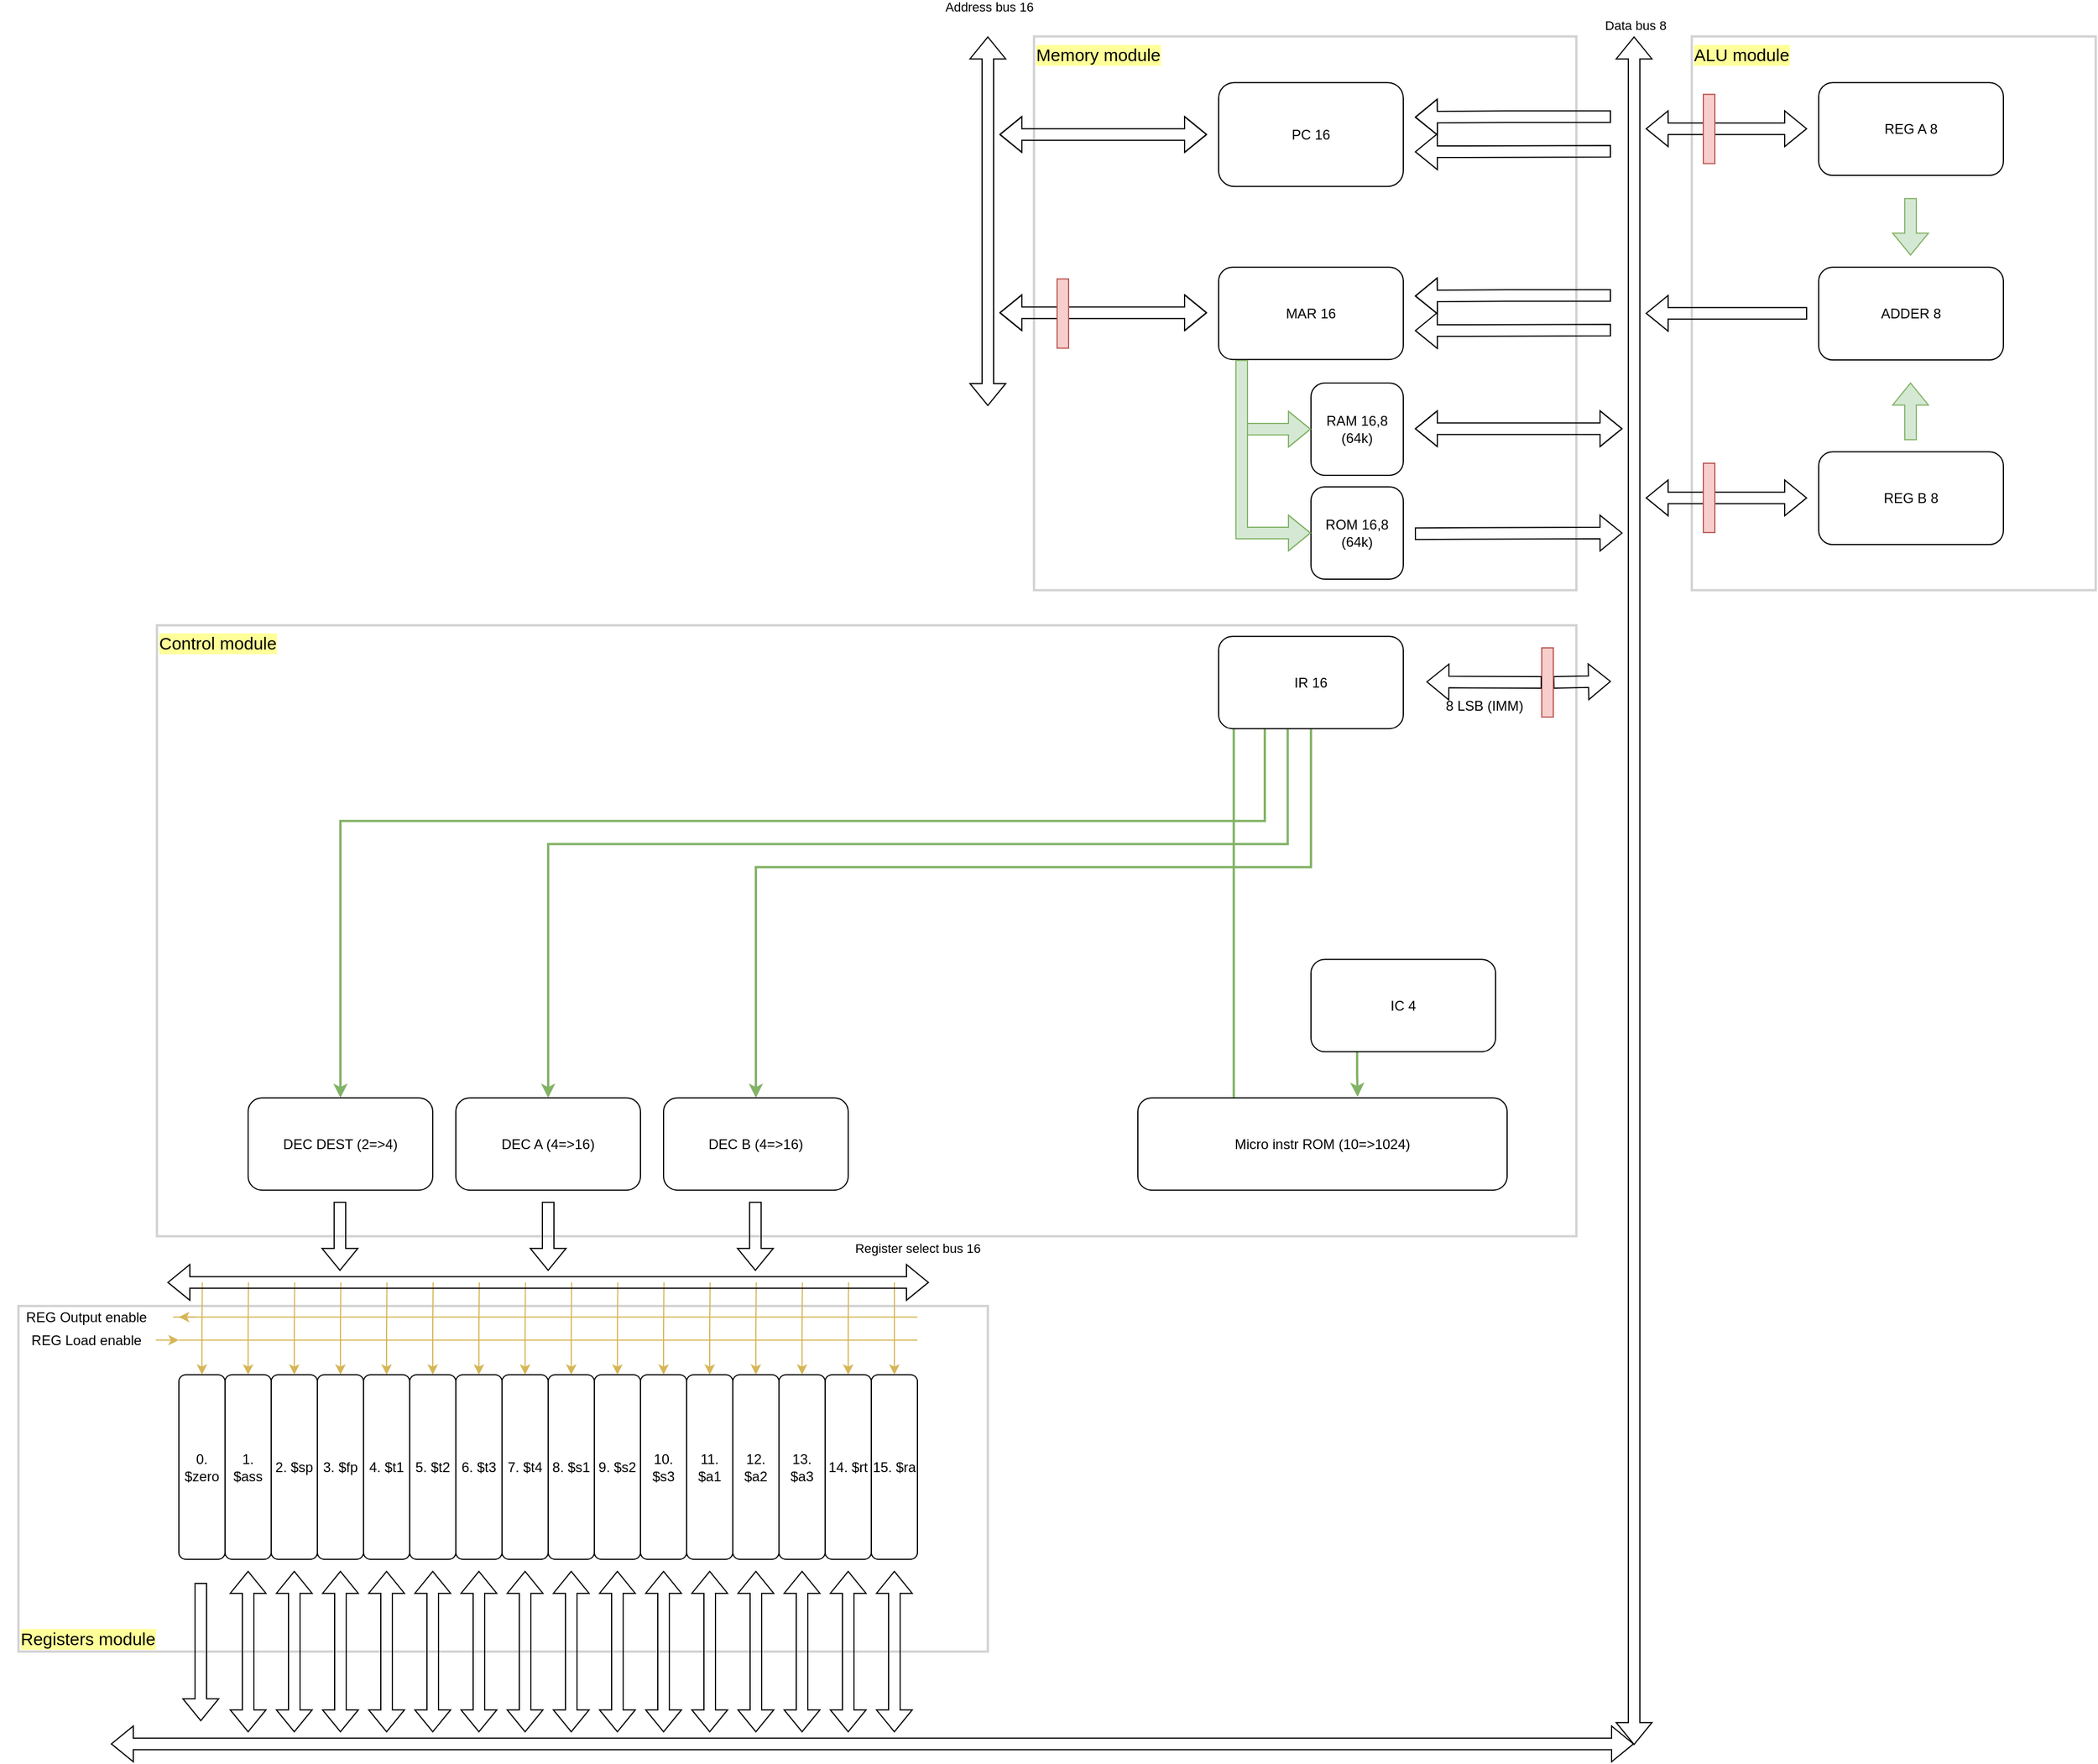<mxfile version="16.1.0" type="device"><diagram id="OTmAR_6ir34LiFtRvLIC" name="Page-1"><mxGraphModel dx="2062" dy="1122" grid="1" gridSize="10" guides="1" tooltips="1" connect="1" arrows="1" fold="1" page="1" pageScale="1" pageWidth="20000" pageHeight="20000" math="0" shadow="0"><root><mxCell id="0"/><mxCell id="1" parent="0"/><mxCell id="3tE2fnRLFMm4YoS_4OMJ-158" value="Control module" style="rounded=0;whiteSpace=wrap;html=1;fillColor=none;strokeColor=#d3d3d3;strokeWidth=2;align=left;verticalAlign=top;fontSize=15;labelBackgroundColor=#FFFF99;" parent="1" vertex="1"><mxGeometry x="240" y="590" width="1230" height="529.57" as="geometry"/></mxCell><mxCell id="3tE2fnRLFMm4YoS_4OMJ-159" value="Registers module" style="rounded=0;whiteSpace=wrap;html=1;fillColor=none;strokeColor=#d3d3d3;strokeWidth=2;align=left;verticalAlign=bottom;fontSize=15;labelBackgroundColor=#FFFF99;" parent="1" vertex="1"><mxGeometry x="120" y="1180" width="840" height="299.57" as="geometry"/></mxCell><mxCell id="3tE2fnRLFMm4YoS_4OMJ-157" value="ALU module" style="rounded=0;whiteSpace=wrap;html=1;fillColor=none;strokeColor=#d3d3d3;strokeWidth=2;align=left;verticalAlign=top;fontSize=15;labelBackgroundColor=#FFFF99;" parent="1" vertex="1"><mxGeometry x="1570" y="79.57" width="350" height="480" as="geometry"/></mxCell><mxCell id="3tE2fnRLFMm4YoS_4OMJ-156" value="Memory module" style="rounded=0;whiteSpace=wrap;html=1;fillColor=none;strokeColor=#d3d3d3;strokeWidth=2;align=left;verticalAlign=top;fontSize=15;labelBackgroundColor=#FFFF99;" parent="1" vertex="1"><mxGeometry x="1000" y="79.57" width="470" height="480" as="geometry"/></mxCell><mxCell id="3tE2fnRLFMm4YoS_4OMJ-2" value="PC 16" style="rounded=1;whiteSpace=wrap;html=1;" parent="1" vertex="1"><mxGeometry x="1160" y="119.57" width="160" height="90" as="geometry"/></mxCell><mxCell id="3tE2fnRLFMm4YoS_4OMJ-3" value="MAR 16" style="rounded=1;whiteSpace=wrap;html=1;" parent="1" vertex="1"><mxGeometry x="1160" y="279.57" width="160" height="80" as="geometry"/></mxCell><mxCell id="3tE2fnRLFMm4YoS_4OMJ-4" value="" style="shape=flexArrow;endArrow=classic;startArrow=classic;html=1;rounded=0;" parent="1" edge="1"><mxGeometry width="100" height="100" relative="1" as="geometry"><mxPoint x="960" y="400" as="sourcePoint"/><mxPoint x="960" y="79.57" as="targetPoint"/></mxGeometry></mxCell><mxCell id="3tE2fnRLFMm4YoS_4OMJ-5" value="Address bus 16" style="edgeLabel;html=1;align=center;verticalAlign=middle;resizable=0;points=[];" parent="3tE2fnRLFMm4YoS_4OMJ-4" vertex="1" connectable="0"><mxGeometry x="0.905" y="-1" relative="1" as="geometry"><mxPoint y="-41" as="offset"/></mxGeometry></mxCell><mxCell id="3tE2fnRLFMm4YoS_4OMJ-6" value="" style="shape=flexArrow;endArrow=classic;startArrow=classic;html=1;rounded=0;shadow=0;sketch=0;" parent="1" edge="1"><mxGeometry width="100" height="100" relative="1" as="geometry"><mxPoint x="970" y="164.57" as="sourcePoint"/><mxPoint x="1150" y="164.57" as="targetPoint"/><Array as="points"><mxPoint x="1060" y="164.57"/></Array></mxGeometry></mxCell><mxCell id="3tE2fnRLFMm4YoS_4OMJ-7" value="" style="shape=flexArrow;endArrow=classic;startArrow=classic;html=1;rounded=0;" parent="1" edge="1"><mxGeometry width="100" height="100" relative="1" as="geometry"><mxPoint x="970" y="319.07" as="sourcePoint"/><mxPoint x="1150" y="319.07" as="targetPoint"/><Array as="points"><mxPoint x="1060" y="319.07"/></Array></mxGeometry></mxCell><mxCell id="3tE2fnRLFMm4YoS_4OMJ-120" style="rounded=0;jumpStyle=none;orthogonalLoop=1;jettySize=auto;html=1;exitX=0.25;exitY=1;exitDx=0;exitDy=0;entryX=0.5;entryY=0;entryDx=0;entryDy=0;startArrow=none;startFill=0;endArrow=classic;endFill=1;strokeWidth=2;edgeStyle=elbowEdgeStyle;elbow=vertical;fillColor=#d5e8d4;strokeColor=#82b366;" parent="1" source="3tE2fnRLFMm4YoS_4OMJ-9" target="3tE2fnRLFMm4YoS_4OMJ-19" edge="1"><mxGeometry relative="1" as="geometry"><Array as="points"><mxPoint x="1130" y="759.57"/><mxPoint x="1070" y="789.57"/></Array></mxGeometry></mxCell><mxCell id="3tE2fnRLFMm4YoS_4OMJ-121" style="edgeStyle=elbowEdgeStyle;rounded=0;jumpStyle=none;orthogonalLoop=1;jettySize=auto;elbow=vertical;html=1;exitX=0.374;exitY=0.995;exitDx=0;exitDy=0;entryX=0.5;entryY=0;entryDx=0;entryDy=0;startArrow=none;startFill=0;endArrow=classic;endFill=1;strokeWidth=2;exitPerimeter=0;fillColor=#d5e8d4;strokeColor=#82b366;" parent="1" source="3tE2fnRLFMm4YoS_4OMJ-9" target="3tE2fnRLFMm4YoS_4OMJ-47" edge="1"><mxGeometry relative="1" as="geometry"><Array as="points"><mxPoint x="1120" y="779.57"/></Array></mxGeometry></mxCell><mxCell id="3tE2fnRLFMm4YoS_4OMJ-122" style="edgeStyle=elbowEdgeStyle;rounded=0;jumpStyle=none;orthogonalLoop=1;jettySize=auto;elbow=vertical;html=1;exitX=0.5;exitY=1;exitDx=0;exitDy=0;entryX=0.5;entryY=0;entryDx=0;entryDy=0;startArrow=none;startFill=0;endArrow=classic;endFill=1;strokeWidth=2;fillColor=#d5e8d4;strokeColor=#82b366;" parent="1" source="3tE2fnRLFMm4YoS_4OMJ-9" target="3tE2fnRLFMm4YoS_4OMJ-48" edge="1"><mxGeometry relative="1" as="geometry"><Array as="points"><mxPoint x="1080" y="799.57"/></Array></mxGeometry></mxCell><mxCell id="3tE2fnRLFMm4YoS_4OMJ-127" style="edgeStyle=elbowEdgeStyle;rounded=0;jumpStyle=none;orthogonalLoop=1;jettySize=auto;elbow=vertical;html=1;exitX=0.082;exitY=0.995;exitDx=0;exitDy=0;entryX=0.259;entryY=-0.008;entryDx=0;entryDy=0;startArrow=none;startFill=0;endArrow=classic;endFill=1;strokeWidth=2;exitPerimeter=0;entryPerimeter=0;fillColor=#d5e8d4;strokeColor=#82b366;" parent="1" source="3tE2fnRLFMm4YoS_4OMJ-9" target="3tE2fnRLFMm4YoS_4OMJ-116" edge="1"><mxGeometry relative="1" as="geometry"><Array as="points"><mxPoint x="1174" y="1069.57"/><mxPoint x="1170" y="1059.57"/><mxPoint x="1173" y="869.57"/><mxPoint x="1170" y="729.57"/><mxPoint x="1173" y="709.57"/><mxPoint x="1170" y="689.57"/></Array></mxGeometry></mxCell><mxCell id="3tE2fnRLFMm4YoS_4OMJ-9" value="IR 16" style="rounded=1;whiteSpace=wrap;html=1;" parent="1" vertex="1"><mxGeometry x="1160" y="599.57" width="160" height="80" as="geometry"/></mxCell><mxCell id="3tE2fnRLFMm4YoS_4OMJ-12" value="RAM 16,8 (64k)" style="rounded=1;whiteSpace=wrap;html=1;" parent="1" vertex="1"><mxGeometry x="1240" y="380" width="80" height="80" as="geometry"/></mxCell><mxCell id="3tE2fnRLFMm4YoS_4OMJ-14" value="" style="shape=flexArrow;endArrow=classic;html=1;rounded=0;fillColor=#d5e8d4;strokeColor=#82b366;entryX=0;entryY=0.5;entryDx=0;entryDy=0;edgeStyle=orthogonalEdgeStyle;exitX=0.125;exitY=1.005;exitDx=0;exitDy=0;exitPerimeter=0;" parent="1" source="3tE2fnRLFMm4YoS_4OMJ-3" target="3tE2fnRLFMm4YoS_4OMJ-12" edge="1"><mxGeometry width="50" height="50" relative="1" as="geometry"><mxPoint x="1240" y="369.57" as="sourcePoint"/><mxPoint x="1240" y="429.57" as="targetPoint"/></mxGeometry></mxCell><mxCell id="3tE2fnRLFMm4YoS_4OMJ-16" value="" style="shape=flexArrow;endArrow=classic;startArrow=classic;html=1;rounded=0;" parent="1" edge="1"><mxGeometry width="100" height="100" relative="1" as="geometry"><mxPoint x="1520" y="1560.57" as="sourcePoint"/><mxPoint x="1520" y="79.57" as="targetPoint"/></mxGeometry></mxCell><mxCell id="3tE2fnRLFMm4YoS_4OMJ-17" value="Data bus 8" style="edgeLabel;html=1;align=center;verticalAlign=middle;resizable=0;points=[];" parent="3tE2fnRLFMm4YoS_4OMJ-16" vertex="1" connectable="0"><mxGeometry x="0.905" y="-1" relative="1" as="geometry"><mxPoint y="-80" as="offset"/></mxGeometry></mxCell><mxCell id="3tE2fnRLFMm4YoS_4OMJ-19" value="DEC DEST (2=&amp;gt;4)" style="rounded=1;whiteSpace=wrap;html=1;" parent="1" vertex="1"><mxGeometry x="319" y="999.57" width="160" height="80" as="geometry"/></mxCell><mxCell id="3tE2fnRLFMm4YoS_4OMJ-62" style="edgeStyle=orthogonalEdgeStyle;rounded=0;orthogonalLoop=1;jettySize=auto;html=1;exitX=0;exitY=0.5;exitDx=0;exitDy=0;endArrow=none;endFill=0;startArrow=classic;startFill=1;fillColor=#fff2cc;strokeColor=#d6b656;" parent="1" source="3tE2fnRLFMm4YoS_4OMJ-20" edge="1"><mxGeometry relative="1" as="geometry"><mxPoint x="279.333" y="1159.57" as="targetPoint"/></mxGeometry></mxCell><mxCell id="3tE2fnRLFMm4YoS_4OMJ-20" value="0. $zero" style="rounded=1;whiteSpace=wrap;html=1;align=center;horizontal=1;verticalAlign=middle;direction=south;" parent="1" vertex="1"><mxGeometry x="259" y="1239.57" width="40" height="160" as="geometry"/></mxCell><mxCell id="3tE2fnRLFMm4YoS_4OMJ-63" style="edgeStyle=orthogonalEdgeStyle;rounded=0;orthogonalLoop=1;jettySize=auto;html=1;exitX=0;exitY=0.5;exitDx=0;exitDy=0;startArrow=classic;startFill=1;endArrow=none;endFill=0;fillColor=#fff2cc;strokeColor=#d6b656;" parent="1" source="3tE2fnRLFMm4YoS_4OMJ-21" edge="1"><mxGeometry relative="1" as="geometry"><mxPoint x="319.333" y="1159.57" as="targetPoint"/></mxGeometry></mxCell><mxCell id="3tE2fnRLFMm4YoS_4OMJ-21" value="1. $ass" style="rounded=1;whiteSpace=wrap;html=1;align=center;horizontal=1;verticalAlign=middle;direction=south;" parent="1" vertex="1"><mxGeometry x="299" y="1239.57" width="40" height="160" as="geometry"/></mxCell><mxCell id="3tE2fnRLFMm4YoS_4OMJ-64" style="edgeStyle=orthogonalEdgeStyle;rounded=0;orthogonalLoop=1;jettySize=auto;html=1;exitX=0;exitY=0.5;exitDx=0;exitDy=0;startArrow=classic;startFill=1;endArrow=none;endFill=0;fillColor=#fff2cc;strokeColor=#d6b656;" parent="1" source="3tE2fnRLFMm4YoS_4OMJ-22" edge="1"><mxGeometry relative="1" as="geometry"><mxPoint x="359.333" y="1159.57" as="targetPoint"/></mxGeometry></mxCell><mxCell id="3tE2fnRLFMm4YoS_4OMJ-22" value="2. $sp" style="rounded=1;whiteSpace=wrap;html=1;align=center;horizontal=1;verticalAlign=middle;direction=south;" parent="1" vertex="1"><mxGeometry x="339" y="1239.57" width="40" height="160" as="geometry"/></mxCell><mxCell id="3tE2fnRLFMm4YoS_4OMJ-65" style="edgeStyle=orthogonalEdgeStyle;rounded=0;orthogonalLoop=1;jettySize=auto;html=1;exitX=0;exitY=0.5;exitDx=0;exitDy=0;startArrow=classic;startFill=1;endArrow=none;endFill=0;fillColor=#fff2cc;strokeColor=#d6b656;" parent="1" source="3tE2fnRLFMm4YoS_4OMJ-23" edge="1"><mxGeometry relative="1" as="geometry"><mxPoint x="399.333" y="1159.57" as="targetPoint"/></mxGeometry></mxCell><mxCell id="3tE2fnRLFMm4YoS_4OMJ-23" value="3. $fp" style="rounded=1;whiteSpace=wrap;html=1;align=center;horizontal=1;verticalAlign=middle;direction=south;" parent="1" vertex="1"><mxGeometry x="379" y="1239.57" width="40" height="160" as="geometry"/></mxCell><mxCell id="3tE2fnRLFMm4YoS_4OMJ-66" style="edgeStyle=orthogonalEdgeStyle;rounded=0;orthogonalLoop=1;jettySize=auto;html=1;exitX=0;exitY=0.5;exitDx=0;exitDy=0;startArrow=classic;startFill=1;endArrow=none;endFill=0;fillColor=#fff2cc;strokeColor=#d6b656;" parent="1" source="3tE2fnRLFMm4YoS_4OMJ-24" edge="1"><mxGeometry relative="1" as="geometry"><mxPoint x="439.333" y="1159.57" as="targetPoint"/></mxGeometry></mxCell><mxCell id="3tE2fnRLFMm4YoS_4OMJ-24" value="4. $t1" style="rounded=1;whiteSpace=wrap;html=1;align=center;horizontal=1;verticalAlign=middle;direction=south;" parent="1" vertex="1"><mxGeometry x="419" y="1239.57" width="40" height="160" as="geometry"/></mxCell><mxCell id="3tE2fnRLFMm4YoS_4OMJ-67" style="edgeStyle=orthogonalEdgeStyle;rounded=0;orthogonalLoop=1;jettySize=auto;html=1;exitX=0;exitY=0.5;exitDx=0;exitDy=0;startArrow=classic;startFill=1;endArrow=none;endFill=0;fillColor=#fff2cc;strokeColor=#d6b656;" parent="1" source="3tE2fnRLFMm4YoS_4OMJ-25" edge="1"><mxGeometry relative="1" as="geometry"><mxPoint x="479.333" y="1159.57" as="targetPoint"/></mxGeometry></mxCell><mxCell id="3tE2fnRLFMm4YoS_4OMJ-25" value="5. $t2" style="rounded=1;whiteSpace=wrap;html=1;align=center;horizontal=1;verticalAlign=middle;direction=south;" parent="1" vertex="1"><mxGeometry x="459" y="1239.57" width="40" height="160" as="geometry"/></mxCell><mxCell id="3tE2fnRLFMm4YoS_4OMJ-68" style="edgeStyle=orthogonalEdgeStyle;rounded=0;orthogonalLoop=1;jettySize=auto;html=1;exitX=0;exitY=0.5;exitDx=0;exitDy=0;startArrow=classic;startFill=1;endArrow=none;endFill=0;fillColor=#fff2cc;strokeColor=#d6b656;" parent="1" source="3tE2fnRLFMm4YoS_4OMJ-26" edge="1"><mxGeometry relative="1" as="geometry"><mxPoint x="519.333" y="1159.57" as="targetPoint"/></mxGeometry></mxCell><mxCell id="3tE2fnRLFMm4YoS_4OMJ-26" value="6. $t3" style="rounded=1;whiteSpace=wrap;html=1;align=center;horizontal=1;verticalAlign=middle;direction=south;" parent="1" vertex="1"><mxGeometry x="499" y="1239.57" width="40" height="160" as="geometry"/></mxCell><mxCell id="3tE2fnRLFMm4YoS_4OMJ-69" style="edgeStyle=orthogonalEdgeStyle;rounded=0;orthogonalLoop=1;jettySize=auto;html=1;exitX=0;exitY=0.5;exitDx=0;exitDy=0;startArrow=classic;startFill=1;endArrow=none;endFill=0;fillColor=#fff2cc;strokeColor=#d6b656;" parent="1" source="3tE2fnRLFMm4YoS_4OMJ-27" edge="1"><mxGeometry relative="1" as="geometry"><mxPoint x="559.333" y="1159.57" as="targetPoint"/></mxGeometry></mxCell><mxCell id="3tE2fnRLFMm4YoS_4OMJ-27" value="7. $t4" style="rounded=1;whiteSpace=wrap;html=1;align=center;horizontal=1;verticalAlign=middle;direction=south;" parent="1" vertex="1"><mxGeometry x="539" y="1239.57" width="40" height="160" as="geometry"/></mxCell><mxCell id="3tE2fnRLFMm4YoS_4OMJ-70" style="edgeStyle=orthogonalEdgeStyle;rounded=0;orthogonalLoop=1;jettySize=auto;html=1;exitX=0;exitY=0.5;exitDx=0;exitDy=0;startArrow=classic;startFill=1;endArrow=none;endFill=0;fillColor=#fff2cc;strokeColor=#d6b656;" parent="1" source="3tE2fnRLFMm4YoS_4OMJ-28" edge="1"><mxGeometry relative="1" as="geometry"><mxPoint x="599.333" y="1159.57" as="targetPoint"/></mxGeometry></mxCell><mxCell id="3tE2fnRLFMm4YoS_4OMJ-28" value="8. $s1" style="rounded=1;whiteSpace=wrap;html=1;align=center;horizontal=1;verticalAlign=middle;direction=south;" parent="1" vertex="1"><mxGeometry x="579" y="1239.57" width="40" height="160" as="geometry"/></mxCell><mxCell id="3tE2fnRLFMm4YoS_4OMJ-71" style="edgeStyle=orthogonalEdgeStyle;rounded=0;orthogonalLoop=1;jettySize=auto;html=1;exitX=0;exitY=0.5;exitDx=0;exitDy=0;startArrow=classic;startFill=1;endArrow=none;endFill=0;fillColor=#fff2cc;strokeColor=#d6b656;" parent="1" source="3tE2fnRLFMm4YoS_4OMJ-29" edge="1"><mxGeometry relative="1" as="geometry"><mxPoint x="639.333" y="1159.57" as="targetPoint"/></mxGeometry></mxCell><mxCell id="3tE2fnRLFMm4YoS_4OMJ-29" value="9. $s2" style="rounded=1;whiteSpace=wrap;html=1;align=center;horizontal=1;verticalAlign=middle;direction=south;" parent="1" vertex="1"><mxGeometry x="619" y="1239.57" width="40" height="160" as="geometry"/></mxCell><mxCell id="3tE2fnRLFMm4YoS_4OMJ-72" style="edgeStyle=orthogonalEdgeStyle;rounded=0;orthogonalLoop=1;jettySize=auto;html=1;exitX=0;exitY=0.5;exitDx=0;exitDy=0;startArrow=classic;startFill=1;endArrow=none;endFill=0;fillColor=#fff2cc;strokeColor=#d6b656;" parent="1" source="3tE2fnRLFMm4YoS_4OMJ-30" edge="1"><mxGeometry relative="1" as="geometry"><mxPoint x="679.333" y="1159.57" as="targetPoint"/></mxGeometry></mxCell><mxCell id="3tE2fnRLFMm4YoS_4OMJ-30" value="10. $s3" style="rounded=1;whiteSpace=wrap;html=1;align=center;horizontal=1;verticalAlign=middle;direction=south;" parent="1" vertex="1"><mxGeometry x="659" y="1239.57" width="40" height="160" as="geometry"/></mxCell><mxCell id="3tE2fnRLFMm4YoS_4OMJ-73" style="edgeStyle=orthogonalEdgeStyle;rounded=0;orthogonalLoop=1;jettySize=auto;html=1;exitX=0;exitY=0.5;exitDx=0;exitDy=0;startArrow=classic;startFill=1;endArrow=none;endFill=0;fillColor=#fff2cc;strokeColor=#d6b656;" parent="1" source="3tE2fnRLFMm4YoS_4OMJ-31" edge="1"><mxGeometry relative="1" as="geometry"><mxPoint x="719.333" y="1159.57" as="targetPoint"/></mxGeometry></mxCell><mxCell id="3tE2fnRLFMm4YoS_4OMJ-31" value="11. $a1" style="rounded=1;whiteSpace=wrap;html=1;align=center;horizontal=1;verticalAlign=middle;direction=south;" parent="1" vertex="1"><mxGeometry x="699" y="1239.57" width="40" height="160" as="geometry"/></mxCell><mxCell id="3tE2fnRLFMm4YoS_4OMJ-74" style="edgeStyle=orthogonalEdgeStyle;rounded=0;orthogonalLoop=1;jettySize=auto;html=1;exitX=0;exitY=0.5;exitDx=0;exitDy=0;startArrow=classic;startFill=1;endArrow=none;endFill=0;fillColor=#fff2cc;strokeColor=#d6b656;" parent="1" source="3tE2fnRLFMm4YoS_4OMJ-32" edge="1"><mxGeometry relative="1" as="geometry"><mxPoint x="759.333" y="1159.57" as="targetPoint"/></mxGeometry></mxCell><mxCell id="3tE2fnRLFMm4YoS_4OMJ-32" value="12. $a2" style="rounded=1;whiteSpace=wrap;html=1;align=center;horizontal=1;verticalAlign=middle;direction=south;" parent="1" vertex="1"><mxGeometry x="739" y="1239.57" width="40" height="160" as="geometry"/></mxCell><mxCell id="3tE2fnRLFMm4YoS_4OMJ-75" style="edgeStyle=orthogonalEdgeStyle;rounded=0;orthogonalLoop=1;jettySize=auto;html=1;exitX=0;exitY=0.5;exitDx=0;exitDy=0;startArrow=classic;startFill=1;endArrow=none;endFill=0;fillColor=#fff2cc;strokeColor=#d6b656;" parent="1" source="3tE2fnRLFMm4YoS_4OMJ-33" edge="1"><mxGeometry relative="1" as="geometry"><mxPoint x="799.333" y="1159.57" as="targetPoint"/></mxGeometry></mxCell><mxCell id="3tE2fnRLFMm4YoS_4OMJ-33" value="13. $a3" style="rounded=1;whiteSpace=wrap;html=1;align=center;horizontal=1;verticalAlign=middle;direction=south;" parent="1" vertex="1"><mxGeometry x="779" y="1239.57" width="40" height="160" as="geometry"/></mxCell><mxCell id="3tE2fnRLFMm4YoS_4OMJ-76" style="edgeStyle=orthogonalEdgeStyle;rounded=0;orthogonalLoop=1;jettySize=auto;html=1;exitX=0;exitY=0.5;exitDx=0;exitDy=0;startArrow=classic;startFill=1;endArrow=none;endFill=0;fillColor=#fff2cc;strokeColor=#d6b656;" parent="1" source="3tE2fnRLFMm4YoS_4OMJ-34" edge="1"><mxGeometry relative="1" as="geometry"><mxPoint x="839.333" y="1159.57" as="targetPoint"/></mxGeometry></mxCell><mxCell id="3tE2fnRLFMm4YoS_4OMJ-34" value="14. $rt" style="rounded=1;whiteSpace=wrap;html=1;align=center;horizontal=1;verticalAlign=middle;direction=south;" parent="1" vertex="1"><mxGeometry x="819" y="1239.57" width="40" height="160" as="geometry"/></mxCell><mxCell id="3tE2fnRLFMm4YoS_4OMJ-77" style="edgeStyle=orthogonalEdgeStyle;rounded=0;orthogonalLoop=1;jettySize=auto;html=1;exitX=0;exitY=0.5;exitDx=0;exitDy=0;startArrow=classic;startFill=1;endArrow=none;endFill=0;fillColor=#fff2cc;strokeColor=#d6b656;" parent="1" source="3tE2fnRLFMm4YoS_4OMJ-35" edge="1"><mxGeometry relative="1" as="geometry"><mxPoint x="879" y="1159.57" as="targetPoint"/></mxGeometry></mxCell><mxCell id="3tE2fnRLFMm4YoS_4OMJ-35" value="15. $ra" style="rounded=1;whiteSpace=wrap;html=1;align=center;horizontal=1;verticalAlign=middle;direction=south;" parent="1" vertex="1"><mxGeometry x="859" y="1239.57" width="40" height="160" as="geometry"/></mxCell><mxCell id="3tE2fnRLFMm4YoS_4OMJ-128" style="edgeStyle=elbowEdgeStyle;rounded=0;jumpStyle=none;orthogonalLoop=1;jettySize=auto;elbow=vertical;html=1;exitX=0.25;exitY=1;exitDx=0;exitDy=0;entryX=0.595;entryY=-0.01;entryDx=0;entryDy=0;entryPerimeter=0;startArrow=none;startFill=0;endArrow=classic;endFill=1;strokeWidth=2;fillColor=#d5e8d4;strokeColor=#82b366;" parent="1" source="3tE2fnRLFMm4YoS_4OMJ-36" target="3tE2fnRLFMm4YoS_4OMJ-116" edge="1"><mxGeometry relative="1" as="geometry"/></mxCell><mxCell id="3tE2fnRLFMm4YoS_4OMJ-36" value="IC 4" style="rounded=1;whiteSpace=wrap;html=1;" parent="1" vertex="1"><mxGeometry x="1240" y="879.57" width="160" height="80" as="geometry"/></mxCell><mxCell id="3tE2fnRLFMm4YoS_4OMJ-37" value="REG A 8" style="rounded=1;whiteSpace=wrap;html=1;" parent="1" vertex="1"><mxGeometry x="1680" y="119.57" width="160" height="80.43" as="geometry"/></mxCell><mxCell id="3tE2fnRLFMm4YoS_4OMJ-38" value="ADDER 8" style="rounded=1;whiteSpace=wrap;html=1;" parent="1" vertex="1"><mxGeometry x="1680" y="279.57" width="160" height="80.43" as="geometry"/></mxCell><mxCell id="3tE2fnRLFMm4YoS_4OMJ-39" value="REG B 8" style="rounded=1;whiteSpace=wrap;html=1;" parent="1" vertex="1"><mxGeometry x="1680" y="439.57" width="160" height="80.43" as="geometry"/></mxCell><mxCell id="3tE2fnRLFMm4YoS_4OMJ-40" value="" style="shape=flexArrow;endArrow=classic;startArrow=classic;html=1;rounded=0;" parent="1" edge="1"><mxGeometry width="100" height="100" relative="1" as="geometry"><mxPoint x="1530" y="479.57" as="sourcePoint"/><mxPoint x="1670" y="479.57" as="targetPoint"/></mxGeometry></mxCell><mxCell id="3tE2fnRLFMm4YoS_4OMJ-42" value="" style="shape=flexArrow;endArrow=classic;startArrow=classic;html=1;rounded=0;" parent="1" edge="1"><mxGeometry width="100" height="100" relative="1" as="geometry"><mxPoint x="1530" y="159.57" as="sourcePoint"/><mxPoint x="1670" y="159.57" as="targetPoint"/></mxGeometry></mxCell><mxCell id="3tE2fnRLFMm4YoS_4OMJ-43" value="" style="shape=flexArrow;endArrow=classic;html=1;rounded=0;" parent="1" edge="1"><mxGeometry width="50" height="50" relative="1" as="geometry"><mxPoint x="1670" y="319.57" as="sourcePoint"/><mxPoint x="1530" y="319.57" as="targetPoint"/></mxGeometry></mxCell><mxCell id="3tE2fnRLFMm4YoS_4OMJ-45" value="" style="shape=flexArrow;endArrow=classic;startArrow=classic;html=1;rounded=0;" parent="1" edge="1"><mxGeometry width="100" height="100" relative="1" as="geometry"><mxPoint x="1330" y="419.58" as="sourcePoint"/><mxPoint x="1510" y="419.58" as="targetPoint"/><Array as="points"><mxPoint x="1420" y="419.58"/></Array></mxGeometry></mxCell><mxCell id="3tE2fnRLFMm4YoS_4OMJ-47" value="DEC A (4=&amp;gt;16)" style="rounded=1;whiteSpace=wrap;html=1;" parent="1" vertex="1"><mxGeometry x="499" y="999.57" width="160" height="80" as="geometry"/></mxCell><mxCell id="3tE2fnRLFMm4YoS_4OMJ-48" value="DEC B (4=&amp;gt;16)" style="rounded=1;whiteSpace=wrap;html=1;" parent="1" vertex="1"><mxGeometry x="679" y="999.57" width="160" height="80" as="geometry"/></mxCell><mxCell id="3tE2fnRLFMm4YoS_4OMJ-53" value="" style="shape=flexArrow;endArrow=classic;startArrow=classic;html=1;rounded=0;" parent="1" edge="1"><mxGeometry width="100" height="100" relative="1" as="geometry"><mxPoint x="249" y="1159.57" as="sourcePoint"/><mxPoint x="909" y="1159.57" as="targetPoint"/></mxGeometry></mxCell><mxCell id="3tE2fnRLFMm4YoS_4OMJ-54" value="Register select bus 16" style="edgeLabel;html=1;align=center;verticalAlign=middle;resizable=0;points=[];" parent="3tE2fnRLFMm4YoS_4OMJ-53" vertex="1" connectable="0"><mxGeometry x="0.97" y="-2" relative="1" as="geometry"><mxPoint y="-32" as="offset"/></mxGeometry></mxCell><mxCell id="3tE2fnRLFMm4YoS_4OMJ-56" value="" style="shape=flexArrow;endArrow=classic;html=1;rounded=0;" parent="1" edge="1"><mxGeometry width="50" height="50" relative="1" as="geometry"><mxPoint x="398.57" y="1089.57" as="sourcePoint"/><mxPoint x="398.57" y="1149.57" as="targetPoint"/></mxGeometry></mxCell><mxCell id="3tE2fnRLFMm4YoS_4OMJ-59" value="" style="shape=flexArrow;endArrow=classic;html=1;rounded=0;" parent="1" edge="1"><mxGeometry width="50" height="50" relative="1" as="geometry"><mxPoint x="579.0" y="1089.57" as="sourcePoint"/><mxPoint x="579.0" y="1149.57" as="targetPoint"/></mxGeometry></mxCell><mxCell id="3tE2fnRLFMm4YoS_4OMJ-60" value="" style="shape=flexArrow;endArrow=classic;html=1;rounded=0;" parent="1" edge="1"><mxGeometry width="50" height="50" relative="1" as="geometry"><mxPoint x="758.58" y="1089.57" as="sourcePoint"/><mxPoint x="758.58" y="1149.57" as="targetPoint"/></mxGeometry></mxCell><mxCell id="3tE2fnRLFMm4YoS_4OMJ-79" value="" style="endArrow=none;html=1;rounded=0;fillColor=#fff2cc;strokeColor=#d6b656;" parent="1" edge="1"><mxGeometry width="50" height="50" relative="1" as="geometry"><mxPoint x="259" y="1189.57" as="sourcePoint"/><mxPoint x="899" y="1189.57" as="targetPoint"/></mxGeometry></mxCell><mxCell id="3tE2fnRLFMm4YoS_4OMJ-80" value="" style="endArrow=none;html=1;rounded=0;fillColor=#fff2cc;strokeColor=#d6b656;" parent="1" edge="1"><mxGeometry width="50" height="50" relative="1" as="geometry"><mxPoint x="259" y="1209.57" as="sourcePoint"/><mxPoint x="899" y="1209.57" as="targetPoint"/></mxGeometry></mxCell><mxCell id="3tE2fnRLFMm4YoS_4OMJ-94" style="edgeStyle=orthogonalEdgeStyle;rounded=0;orthogonalLoop=1;jettySize=auto;html=1;startArrow=none;startFill=0;endArrow=classic;endFill=1;fillColor=#fff2cc;strokeColor=#d6b656;" parent="1" source="3tE2fnRLFMm4YoS_4OMJ-91" edge="1"><mxGeometry relative="1" as="geometry"><mxPoint x="259" y="1189.57" as="targetPoint"/></mxGeometry></mxCell><mxCell id="3tE2fnRLFMm4YoS_4OMJ-91" value="REG Output enable" style="text;html=1;strokeColor=none;fillColor=none;align=center;verticalAlign=middle;whiteSpace=wrap;rounded=0;" parent="1" vertex="1"><mxGeometry x="104" y="1179.57" width="150" height="20" as="geometry"/></mxCell><mxCell id="3tE2fnRLFMm4YoS_4OMJ-95" style="edgeStyle=orthogonalEdgeStyle;rounded=0;orthogonalLoop=1;jettySize=auto;html=1;startArrow=none;startFill=0;endArrow=classic;endFill=1;fillColor=#fff2cc;strokeColor=#d6b656;" parent="1" source="3tE2fnRLFMm4YoS_4OMJ-92" edge="1"><mxGeometry relative="1" as="geometry"><mxPoint x="259" y="1209.57" as="targetPoint"/></mxGeometry></mxCell><mxCell id="3tE2fnRLFMm4YoS_4OMJ-92" value="REG Load enable" style="text;html=1;strokeColor=none;fillColor=none;align=center;verticalAlign=middle;whiteSpace=wrap;rounded=0;" parent="1" vertex="1"><mxGeometry x="119" y="1199.57" width="120" height="20" as="geometry"/></mxCell><mxCell id="3tE2fnRLFMm4YoS_4OMJ-99" value="" style="shape=flexArrow;endArrow=classic;startArrow=classic;html=1;rounded=0;strokeWidth=1;elbow=vertical;jumpStyle=none;" parent="1" edge="1"><mxGeometry width="100" height="100" relative="1" as="geometry"><mxPoint x="200" y="1559.57" as="sourcePoint"/><mxPoint x="1520" y="1559.57" as="targetPoint"/></mxGeometry></mxCell><mxCell id="3tE2fnRLFMm4YoS_4OMJ-101" value="" style="shape=flexArrow;endArrow=classic;startArrow=classic;html=1;rounded=0;strokeWidth=1;elbow=vertical;jumpStyle=none;" parent="1" edge="1"><mxGeometry width="100" height="100" relative="1" as="geometry"><mxPoint x="319" y="1549.57" as="sourcePoint"/><mxPoint x="319" y="1409.57" as="targetPoint"/></mxGeometry></mxCell><mxCell id="3tE2fnRLFMm4YoS_4OMJ-102" value="" style="shape=flexArrow;endArrow=classic;startArrow=classic;html=1;rounded=0;strokeWidth=1;elbow=vertical;jumpStyle=none;" parent="1" edge="1"><mxGeometry width="100" height="100" relative="1" as="geometry"><mxPoint x="359" y="1549.57" as="sourcePoint"/><mxPoint x="359" y="1409.57" as="targetPoint"/></mxGeometry></mxCell><mxCell id="3tE2fnRLFMm4YoS_4OMJ-103" value="" style="shape=flexArrow;endArrow=classic;startArrow=classic;html=1;rounded=0;strokeWidth=1;elbow=vertical;jumpStyle=none;" parent="1" edge="1"><mxGeometry width="100" height="100" relative="1" as="geometry"><mxPoint x="399" y="1549.57" as="sourcePoint"/><mxPoint x="399" y="1409.57" as="targetPoint"/></mxGeometry></mxCell><mxCell id="3tE2fnRLFMm4YoS_4OMJ-104" value="" style="shape=flexArrow;endArrow=classic;startArrow=classic;html=1;rounded=0;strokeWidth=1;elbow=vertical;jumpStyle=none;" parent="1" edge="1"><mxGeometry width="100" height="100" relative="1" as="geometry"><mxPoint x="439" y="1549.57" as="sourcePoint"/><mxPoint x="439" y="1409.57" as="targetPoint"/></mxGeometry></mxCell><mxCell id="3tE2fnRLFMm4YoS_4OMJ-105" value="" style="shape=flexArrow;endArrow=classic;startArrow=classic;html=1;rounded=0;strokeWidth=1;elbow=vertical;jumpStyle=none;" parent="1" edge="1"><mxGeometry width="100" height="100" relative="1" as="geometry"><mxPoint x="479" y="1549.57" as="sourcePoint"/><mxPoint x="479" y="1409.57" as="targetPoint"/></mxGeometry></mxCell><mxCell id="3tE2fnRLFMm4YoS_4OMJ-106" value="" style="shape=flexArrow;endArrow=classic;startArrow=classic;html=1;rounded=0;strokeWidth=1;elbow=vertical;jumpStyle=none;" parent="1" edge="1"><mxGeometry width="100" height="100" relative="1" as="geometry"><mxPoint x="519" y="1549.57" as="sourcePoint"/><mxPoint x="519" y="1409.57" as="targetPoint"/></mxGeometry></mxCell><mxCell id="3tE2fnRLFMm4YoS_4OMJ-107" value="" style="shape=flexArrow;endArrow=classic;startArrow=classic;html=1;rounded=0;strokeWidth=1;elbow=vertical;jumpStyle=none;" parent="1" edge="1"><mxGeometry width="100" height="100" relative="1" as="geometry"><mxPoint x="559" y="1549.57" as="sourcePoint"/><mxPoint x="559" y="1409.57" as="targetPoint"/></mxGeometry></mxCell><mxCell id="3tE2fnRLFMm4YoS_4OMJ-108" value="" style="shape=flexArrow;endArrow=classic;startArrow=classic;html=1;rounded=0;strokeWidth=1;elbow=vertical;jumpStyle=none;" parent="1" edge="1"><mxGeometry width="100" height="100" relative="1" as="geometry"><mxPoint x="599" y="1549.57" as="sourcePoint"/><mxPoint x="599" y="1409.57" as="targetPoint"/></mxGeometry></mxCell><mxCell id="3tE2fnRLFMm4YoS_4OMJ-109" value="" style="shape=flexArrow;endArrow=classic;startArrow=classic;html=1;rounded=0;strokeWidth=1;elbow=vertical;jumpStyle=none;" parent="1" edge="1"><mxGeometry width="100" height="100" relative="1" as="geometry"><mxPoint x="639" y="1549.57" as="sourcePoint"/><mxPoint x="639" y="1409.57" as="targetPoint"/></mxGeometry></mxCell><mxCell id="3tE2fnRLFMm4YoS_4OMJ-110" value="" style="shape=flexArrow;endArrow=classic;startArrow=classic;html=1;rounded=0;strokeWidth=1;elbow=vertical;jumpStyle=none;" parent="1" edge="1"><mxGeometry width="100" height="100" relative="1" as="geometry"><mxPoint x="679" y="1549.57" as="sourcePoint"/><mxPoint x="679" y="1409.57" as="targetPoint"/></mxGeometry></mxCell><mxCell id="3tE2fnRLFMm4YoS_4OMJ-111" value="" style="shape=flexArrow;endArrow=classic;startArrow=classic;html=1;rounded=0;strokeWidth=1;elbow=vertical;jumpStyle=none;" parent="1" edge="1"><mxGeometry width="100" height="100" relative="1" as="geometry"><mxPoint x="719" y="1549.57" as="sourcePoint"/><mxPoint x="719" y="1409.57" as="targetPoint"/></mxGeometry></mxCell><mxCell id="3tE2fnRLFMm4YoS_4OMJ-112" value="" style="shape=flexArrow;endArrow=classic;startArrow=classic;html=1;rounded=0;strokeWidth=1;elbow=vertical;jumpStyle=none;" parent="1" edge="1"><mxGeometry width="100" height="100" relative="1" as="geometry"><mxPoint x="759" y="1549.57" as="sourcePoint"/><mxPoint x="759" y="1409.57" as="targetPoint"/></mxGeometry></mxCell><mxCell id="3tE2fnRLFMm4YoS_4OMJ-113" value="" style="shape=flexArrow;endArrow=classic;startArrow=classic;html=1;rounded=0;strokeWidth=1;elbow=vertical;jumpStyle=none;" parent="1" edge="1"><mxGeometry width="100" height="100" relative="1" as="geometry"><mxPoint x="799" y="1549.57" as="sourcePoint"/><mxPoint x="799" y="1409.57" as="targetPoint"/></mxGeometry></mxCell><mxCell id="3tE2fnRLFMm4YoS_4OMJ-114" value="" style="shape=flexArrow;endArrow=classic;startArrow=classic;html=1;rounded=0;strokeWidth=1;elbow=vertical;jumpStyle=none;" parent="1" edge="1"><mxGeometry width="100" height="100" relative="1" as="geometry"><mxPoint x="839" y="1549.57" as="sourcePoint"/><mxPoint x="839" y="1409.57" as="targetPoint"/></mxGeometry></mxCell><mxCell id="3tE2fnRLFMm4YoS_4OMJ-115" value="" style="shape=flexArrow;endArrow=classic;startArrow=classic;html=1;rounded=0;strokeWidth=1;elbow=vertical;jumpStyle=none;" parent="1" edge="1"><mxGeometry width="100" height="100" relative="1" as="geometry"><mxPoint x="879" y="1549.57" as="sourcePoint"/><mxPoint x="879" y="1409.57" as="targetPoint"/></mxGeometry></mxCell><mxCell id="3tE2fnRLFMm4YoS_4OMJ-116" value="Micro instr ROM (10=&amp;gt;1024)" style="rounded=1;whiteSpace=wrap;html=1;portConstraintRotation=0;" parent="1" vertex="1"><mxGeometry x="1090" y="999.57" width="320" height="80" as="geometry"/></mxCell><mxCell id="3tE2fnRLFMm4YoS_4OMJ-125" value="" style="shape=flexArrow;endArrow=classic;html=1;rounded=0;startArrow=none;" parent="1" source="3tE2fnRLFMm4YoS_4OMJ-137" edge="1"><mxGeometry width="50" height="50" relative="1" as="geometry"><mxPoint x="1340" y="639.04" as="sourcePoint"/><mxPoint x="1500" y="638.57" as="targetPoint"/></mxGeometry></mxCell><mxCell id="3tE2fnRLFMm4YoS_4OMJ-129" value="" style="shape=flexArrow;endArrow=classic;html=1;rounded=0;" parent="1" edge="1"><mxGeometry width="50" height="50" relative="1" as="geometry"><mxPoint x="1500" y="149.14" as="sourcePoint"/><mxPoint x="1330" y="149.57" as="targetPoint"/><Array as="points"><mxPoint x="1410" y="149.14"/></Array></mxGeometry></mxCell><mxCell id="3tE2fnRLFMm4YoS_4OMJ-130" value="" style="shape=flexArrow;endArrow=classic;html=1;rounded=0;" parent="1" edge="1"><mxGeometry width="50" height="50" relative="1" as="geometry"><mxPoint x="1500" y="179.14" as="sourcePoint"/><mxPoint x="1330" y="179.57" as="targetPoint"/></mxGeometry></mxCell><mxCell id="3tE2fnRLFMm4YoS_4OMJ-131" value="" style="shape=flexArrow;endArrow=classic;html=1;rounded=0;fillColor=#d5e8d4;strokeColor=#82b366;" parent="1" edge="1"><mxGeometry width="50" height="50" relative="1" as="geometry"><mxPoint x="1759.57" y="219.57" as="sourcePoint"/><mxPoint x="1759.57" y="269.57" as="targetPoint"/></mxGeometry></mxCell><mxCell id="3tE2fnRLFMm4YoS_4OMJ-132" value="" style="shape=flexArrow;endArrow=classic;html=1;rounded=0;fillColor=#d5e8d4;strokeColor=#82b366;" parent="1" edge="1"><mxGeometry width="50" height="50" relative="1" as="geometry"><mxPoint x="1759.57" y="429.57" as="sourcePoint"/><mxPoint x="1759.57" y="379.57" as="targetPoint"/></mxGeometry></mxCell><mxCell id="3tE2fnRLFMm4YoS_4OMJ-135" value="ROM 16,8 (64k)" style="rounded=1;whiteSpace=wrap;html=1;" parent="1" vertex="1"><mxGeometry x="1240" y="470.0" width="80" height="80" as="geometry"/></mxCell><mxCell id="3tE2fnRLFMm4YoS_4OMJ-136" value="8 LSB (IMM)" style="text;html=1;align=center;verticalAlign=middle;resizable=0;points=[];autosize=1;strokeColor=none;fillColor=none;" parent="1" vertex="1"><mxGeometry x="1350" y="649.57" width="80" height="20" as="geometry"/></mxCell><mxCell id="3tE2fnRLFMm4YoS_4OMJ-142" value="" style="rounded=0;whiteSpace=wrap;html=1;fillColor=#f8cecc;strokeColor=#b85450;" parent="1" vertex="1"><mxGeometry x="1580" y="129.78" width="10" height="60" as="geometry"/></mxCell><mxCell id="3tE2fnRLFMm4YoS_4OMJ-143" value="" style="rounded=0;whiteSpace=wrap;html=1;fillColor=#f8cecc;strokeColor=#b85450;" parent="1" vertex="1"><mxGeometry x="1580" y="449.57" width="10" height="60" as="geometry"/></mxCell><mxCell id="3tE2fnRLFMm4YoS_4OMJ-150" value="" style="shape=flexArrow;endArrow=classic;html=1;rounded=0;" parent="1" edge="1"><mxGeometry width="50" height="50" relative="1" as="geometry"><mxPoint x="1500" y="304.14" as="sourcePoint"/><mxPoint x="1330" y="304.57" as="targetPoint"/><Array as="points"><mxPoint x="1410" y="304.14"/></Array></mxGeometry></mxCell><mxCell id="3tE2fnRLFMm4YoS_4OMJ-151" value="" style="shape=flexArrow;endArrow=classic;html=1;rounded=0;" parent="1" edge="1"><mxGeometry width="50" height="50" relative="1" as="geometry"><mxPoint x="1500" y="334.14" as="sourcePoint"/><mxPoint x="1330" y="334.57" as="targetPoint"/></mxGeometry></mxCell><mxCell id="3tE2fnRLFMm4YoS_4OMJ-155" value="" style="rounded=0;whiteSpace=wrap;html=1;fillColor=#f8cecc;strokeColor=#b85450;" parent="1" vertex="1"><mxGeometry x="1020" y="289.78" width="10" height="60" as="geometry"/></mxCell><mxCell id="3tE2fnRLFMm4YoS_4OMJ-137" value="" style="rounded=0;whiteSpace=wrap;html=1;fillColor=#f8cecc;strokeColor=#b85450;" parent="1" vertex="1"><mxGeometry x="1440" y="609.57" width="10" height="60" as="geometry"/></mxCell><mxCell id="3tE2fnRLFMm4YoS_4OMJ-161" value="" style="shape=flexArrow;endArrow=none;html=1;rounded=0;startArrow=block;" parent="1" target="3tE2fnRLFMm4YoS_4OMJ-137" edge="1"><mxGeometry width="50" height="50" relative="1" as="geometry"><mxPoint x="1340" y="639.04" as="sourcePoint"/><mxPoint x="1500" y="638.57" as="targetPoint"/></mxGeometry></mxCell><mxCell id="3tE2fnRLFMm4YoS_4OMJ-163" value="" style="shape=flexArrow;endArrow=classic;html=1;rounded=0;fillColor=#d5e8d4;strokeColor=#82b366;edgeStyle=orthogonalEdgeStyle;" parent="1" target="3tE2fnRLFMm4YoS_4OMJ-135" edge="1"><mxGeometry width="50" height="50" relative="1" as="geometry"><mxPoint x="1180" y="360" as="sourcePoint"/><mxPoint x="1240" y="570.03" as="targetPoint"/><Array as="points"><mxPoint x="1180" y="510"/></Array></mxGeometry></mxCell><mxCell id="3tE2fnRLFMm4YoS_4OMJ-168" value="" style="shape=flexArrow;endArrow=classic;html=1;rounded=0;startArrow=none;" parent="1" edge="1"><mxGeometry width="50" height="50" relative="1" as="geometry"><mxPoint x="1330" y="510.569" as="sourcePoint"/><mxPoint x="1510" y="510" as="targetPoint"/></mxGeometry></mxCell><mxCell id="3tE2fnRLFMm4YoS_4OMJ-169" value="" style="shape=flexArrow;endArrow=classic;html=1;rounded=0;" parent="1" edge="1"><mxGeometry width="50" height="50" relative="1" as="geometry"><mxPoint x="278" y="1420" as="sourcePoint"/><mxPoint x="278" y="1540" as="targetPoint"/></mxGeometry></mxCell></root></mxGraphModel></diagram></mxfile>
